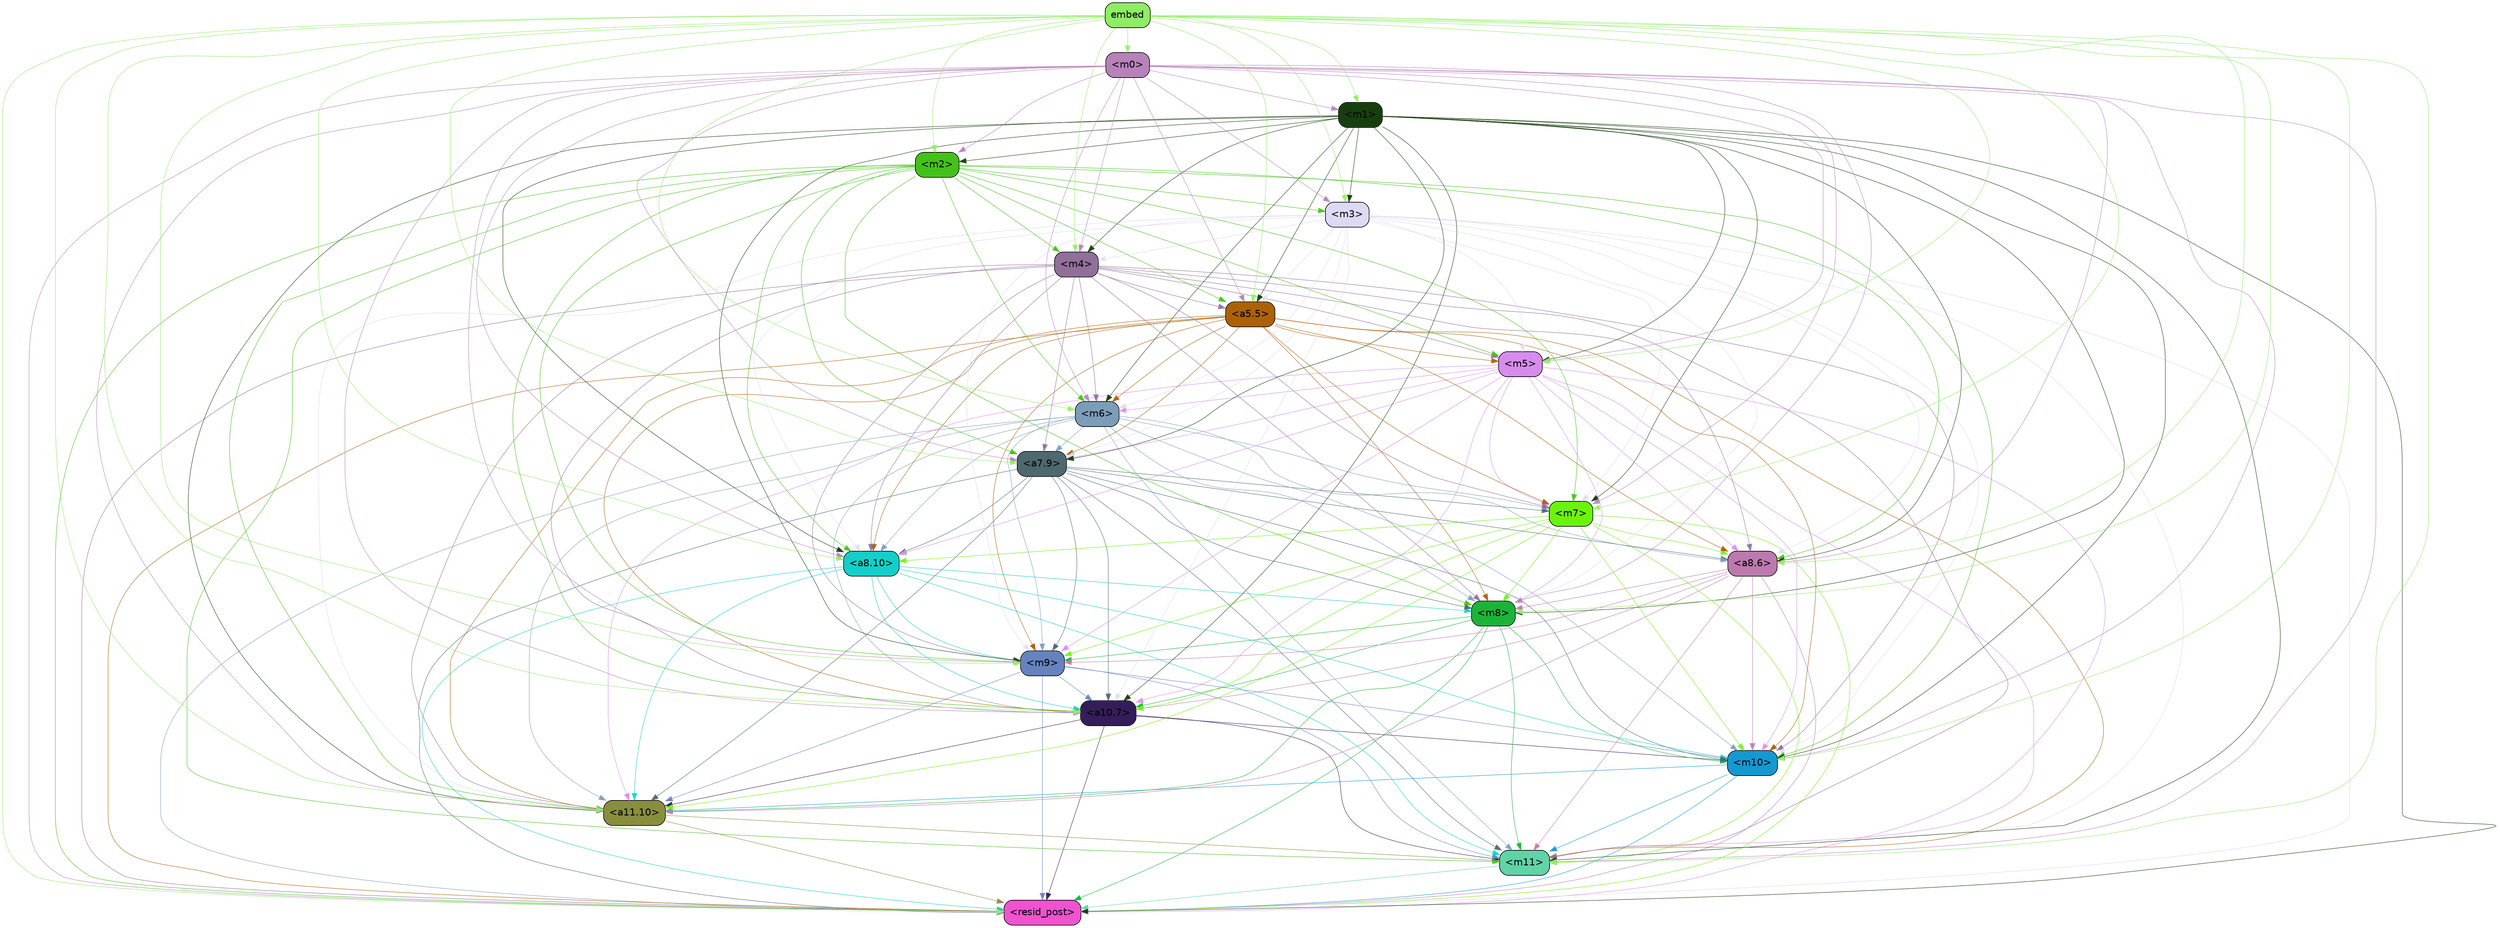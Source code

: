 strict digraph "" {
	graph [bgcolor=transparent,
		layout=dot,
		overlap=false,
		splines=true
	];
	"<m11>"	[color=black,
		fillcolor="#61d3a7",
		fontname=Helvetica,
		shape=box,
		style="filled, rounded"];
	"<resid_post>"	[color=black,
		fillcolor="#f152ce",
		fontname=Helvetica,
		shape=box,
		style="filled, rounded"];
	"<m11>" -> "<resid_post>"	[color="#61d3a7",
		penwidth=0.6];
	"<a11.10>"	[color=black,
		fillcolor="#888e3e",
		fontname=Helvetica,
		shape=box,
		style="filled, rounded"];
	"<a11.10>" -> "<m11>"	[color="#888e3e",
		penwidth=0.6];
	"<a11.10>" -> "<resid_post>"	[color="#888e3e",
		penwidth=0.6];
	"<m10>"	[color=black,
		fillcolor="#1498d2",
		fontname=Helvetica,
		shape=box,
		style="filled, rounded"];
	"<m10>" -> "<m11>"	[color="#1498d2",
		penwidth=0.6];
	"<m10>" -> "<resid_post>"	[color="#1498d2",
		penwidth=0.6];
	"<m10>" -> "<a11.10>"	[color="#1498d2",
		penwidth=0.6];
	"<a10.7>"	[color=black,
		fillcolor="#341d58",
		fontname=Helvetica,
		shape=box,
		style="filled, rounded"];
	"<a10.7>" -> "<m11>"	[color="#341d58",
		penwidth=0.6];
	"<a10.7>" -> "<resid_post>"	[color="#341d58",
		penwidth=0.6];
	"<a10.7>" -> "<a11.10>"	[color="#341d58",
		penwidth=0.6];
	"<a10.7>" -> "<m10>"	[color="#341d58",
		penwidth=0.6];
	"<m9>"	[color=black,
		fillcolor="#6683bf",
		fontname=Helvetica,
		shape=box,
		style="filled, rounded"];
	"<m9>" -> "<m11>"	[color="#6683bf",
		penwidth=0.6];
	"<m9>" -> "<resid_post>"	[color="#6683bf",
		penwidth=0.6];
	"<m9>" -> "<a11.10>"	[color="#6683bf",
		penwidth=0.6];
	"<m9>" -> "<m10>"	[color="#6683bf",
		penwidth=0.6];
	"<m9>" -> "<a10.7>"	[color="#6683bf",
		penwidth=0.6];
	"<m8>"	[color=black,
		fillcolor="#1bb438",
		fontname=Helvetica,
		shape=box,
		style="filled, rounded"];
	"<m8>" -> "<m11>"	[color="#1bb438",
		penwidth=0.6];
	"<m8>" -> "<resid_post>"	[color="#1bb438",
		penwidth=0.6];
	"<m8>" -> "<a11.10>"	[color="#1bb438",
		penwidth=0.6];
	"<m8>" -> "<m10>"	[color="#1bb438",
		penwidth=0.6];
	"<m8>" -> "<a10.7>"	[color="#1bb438",
		penwidth=0.6];
	"<m8>" -> "<m9>"	[color="#1bb438",
		penwidth=0.6];
	"<a8.10>"	[color=black,
		fillcolor="#12cfca",
		fontname=Helvetica,
		shape=box,
		style="filled, rounded"];
	"<a8.10>" -> "<m11>"	[color="#12cfca",
		penwidth=0.6];
	"<a8.10>" -> "<resid_post>"	[color="#12cfca",
		penwidth=0.6];
	"<a8.10>" -> "<a11.10>"	[color="#12cfca",
		penwidth=0.6];
	"<a8.10>" -> "<m10>"	[color="#12cfca",
		penwidth=0.6];
	"<a8.10>" -> "<a10.7>"	[color="#12cfca",
		penwidth=0.6];
	"<a8.10>" -> "<m9>"	[color="#12cfca",
		penwidth=0.6];
	"<a8.10>" -> "<m8>"	[color="#12cfca",
		penwidth=0.6];
	"<a8.6>"	[color=black,
		fillcolor="#bc79ad",
		fontname=Helvetica,
		shape=box,
		style="filled, rounded"];
	"<a8.6>" -> "<m11>"	[color="#bc79ad",
		penwidth=0.6];
	"<a8.6>" -> "<resid_post>"	[color="#bc79ad",
		penwidth=0.6];
	"<a8.6>" -> "<a11.10>"	[color="#bc79ad",
		penwidth=0.6];
	"<a8.6>" -> "<m10>"	[color="#bc79ad",
		penwidth=0.6];
	"<a8.6>" -> "<a10.7>"	[color="#bc79ad",
		penwidth=0.6];
	"<a8.6>" -> "<m9>"	[color="#bc79ad",
		penwidth=0.6];
	"<a8.6>" -> "<m8>"	[color="#bc79ad",
		penwidth=0.6];
	"<m7>"	[color=black,
		fillcolor="#6bf40b",
		fontname=Helvetica,
		shape=box,
		style="filled, rounded"];
	"<m7>" -> "<m11>"	[color="#6bf40b",
		penwidth=0.6];
	"<m7>" -> "<resid_post>"	[color="#6bf40b",
		penwidth=0.6];
	"<m7>" -> "<a11.10>"	[color="#6bf40b",
		penwidth=0.6];
	"<m7>" -> "<m10>"	[color="#6bf40b",
		penwidth=0.6];
	"<m7>" -> "<a10.7>"	[color="#6bf40b",
		penwidth=0.6];
	"<m7>" -> "<m9>"	[color="#6bf40b",
		penwidth=0.6];
	"<m7>" -> "<m8>"	[color="#6bf40b",
		penwidth=0.6];
	"<m7>" -> "<a8.10>"	[color="#6bf40b",
		penwidth=0.6];
	"<m7>" -> "<a8.6>"	[color="#6bf40b",
		penwidth=0.6];
	"<a7.9>"	[color=black,
		fillcolor="#4d686e",
		fontname=Helvetica,
		shape=box,
		style="filled, rounded"];
	"<a7.9>" -> "<m11>"	[color="#4d686e",
		penwidth=0.6];
	"<a7.9>" -> "<resid_post>"	[color="#4d686e",
		penwidth=0.6];
	"<a7.9>" -> "<a11.10>"	[color="#4d686e",
		penwidth=0.6];
	"<a7.9>" -> "<m10>"	[color="#4d686e",
		penwidth=0.6];
	"<a7.9>" -> "<a10.7>"	[color="#4d686e",
		penwidth=0.6];
	"<a7.9>" -> "<m9>"	[color="#4d686e",
		penwidth=0.6];
	"<a7.9>" -> "<m8>"	[color="#4d686e",
		penwidth=0.6];
	"<a7.9>" -> "<a8.10>"	[color="#4d686e",
		penwidth=0.6];
	"<a7.9>" -> "<a8.6>"	[color="#4d686e",
		penwidth=0.6];
	"<a7.9>" -> "<m7>"	[color="#4d686e",
		penwidth=0.6];
	"<m6>"	[color=black,
		fillcolor="#7c9db9",
		fontname=Helvetica,
		shape=box,
		style="filled, rounded"];
	"<m6>" -> "<m11>"	[color="#7c9db9",
		penwidth=0.6];
	"<m6>" -> "<resid_post>"	[color="#7c9db9",
		penwidth=0.6];
	"<m6>" -> "<a11.10>"	[color="#7c9db9",
		penwidth=0.6];
	"<m6>" -> "<m10>"	[color="#7c9db9",
		penwidth=0.6];
	"<m6>" -> "<a10.7>"	[color="#7c9db9",
		penwidth=0.6];
	"<m6>" -> "<m9>"	[color="#7c9db9",
		penwidth=0.6];
	"<m6>" -> "<m8>"	[color="#7c9db9",
		penwidth=0.6];
	"<m6>" -> "<a8.10>"	[color="#7c9db9",
		penwidth=0.6];
	"<m6>" -> "<a8.6>"	[color="#7c9db9",
		penwidth=0.6];
	"<m6>" -> "<m7>"	[color="#7c9db9",
		penwidth=0.6];
	"<m6>" -> "<a7.9>"	[color="#7c9db9",
		penwidth=0.6];
	"<m5>"	[color=black,
		fillcolor="#d68ced",
		fontname=Helvetica,
		shape=box,
		style="filled, rounded"];
	"<m5>" -> "<m11>"	[color="#d68ced",
		penwidth=0.6];
	"<m5>" -> "<resid_post>"	[color="#d68ced",
		penwidth=0.6];
	"<m5>" -> "<a11.10>"	[color="#d68ced",
		penwidth=0.6];
	"<m5>" -> "<m10>"	[color="#d68ced",
		penwidth=0.6];
	"<m5>" -> "<a10.7>"	[color="#d68ced",
		penwidth=0.6];
	"<m5>" -> "<m9>"	[color="#d68ced",
		penwidth=0.6];
	"<m5>" -> "<m8>"	[color="#d68ced",
		penwidth=0.6];
	"<m5>" -> "<a8.10>"	[color="#d68ced",
		penwidth=0.6];
	"<m5>" -> "<a8.6>"	[color="#d68ced",
		penwidth=0.6];
	"<m5>" -> "<m7>"	[color="#d68ced",
		penwidth=0.6];
	"<m5>" -> "<a7.9>"	[color="#d68ced",
		penwidth=0.6];
	"<m5>" -> "<m6>"	[color="#d68ced",
		penwidth=0.6];
	"<a5.5>"	[color=black,
		fillcolor="#ac6105",
		fontname=Helvetica,
		shape=box,
		style="filled, rounded"];
	"<a5.5>" -> "<m11>"	[color="#ac6105",
		penwidth=0.6];
	"<a5.5>" -> "<resid_post>"	[color="#ac6105",
		penwidth=0.6];
	"<a5.5>" -> "<a11.10>"	[color="#ac6105",
		penwidth=0.6];
	"<a5.5>" -> "<m10>"	[color="#ac6105",
		penwidth=0.6];
	"<a5.5>" -> "<a10.7>"	[color="#ac6105",
		penwidth=0.6];
	"<a5.5>" -> "<m9>"	[color="#ac6105",
		penwidth=0.6];
	"<a5.5>" -> "<m8>"	[color="#ac6105",
		penwidth=0.6];
	"<a5.5>" -> "<a8.10>"	[color="#ac6105",
		penwidth=0.6];
	"<a5.5>" -> "<a8.6>"	[color="#ac6105",
		penwidth=0.6];
	"<a5.5>" -> "<m7>"	[color="#ac6105",
		penwidth=0.6];
	"<a5.5>" -> "<a7.9>"	[color="#ac6105",
		penwidth=0.6];
	"<a5.5>" -> "<m6>"	[color="#ac6105",
		penwidth=0.6];
	"<a5.5>" -> "<m5>"	[color="#ac6105",
		penwidth=0.6];
	"<m4>"	[color=black,
		fillcolor="#916f9a",
		fontname=Helvetica,
		shape=box,
		style="filled, rounded"];
	"<m4>" -> "<m11>"	[color="#916f9a",
		penwidth=0.6];
	"<m4>" -> "<resid_post>"	[color="#916f9a",
		penwidth=0.6];
	"<m4>" -> "<a11.10>"	[color="#916f9a",
		penwidth=0.6];
	"<m4>" -> "<m10>"	[color="#916f9a",
		penwidth=0.6];
	"<m4>" -> "<a10.7>"	[color="#916f9a",
		penwidth=0.6];
	"<m4>" -> "<m9>"	[color="#916f9a",
		penwidth=0.6];
	"<m4>" -> "<m8>"	[color="#916f9a",
		penwidth=0.6];
	"<m4>" -> "<a8.10>"	[color="#916f9a",
		penwidth=0.6];
	"<m4>" -> "<a8.6>"	[color="#916f9a",
		penwidth=0.6];
	"<m4>" -> "<m7>"	[color="#916f9a",
		penwidth=0.6];
	"<m4>" -> "<a7.9>"	[color="#916f9a",
		penwidth=0.6];
	"<m4>" -> "<m6>"	[color="#916f9a",
		penwidth=0.6];
	"<m4>" -> "<m5>"	[color="#916f9a",
		penwidth=0.6];
	"<m4>" -> "<a5.5>"	[color="#916f9a",
		penwidth=0.6];
	"<m3>"	[color=black,
		fillcolor="#ddd9f2",
		fontname=Helvetica,
		shape=box,
		style="filled, rounded"];
	"<m3>" -> "<m11>"	[color="#ddd9f2",
		penwidth=0.6];
	"<m3>" -> "<resid_post>"	[color="#ddd9f2",
		penwidth=0.6];
	"<m3>" -> "<a11.10>"	[color="#ddd9f2",
		penwidth=0.6];
	"<m3>" -> "<m10>"	[color="#ddd9f2",
		penwidth=0.6];
	"<m3>" -> "<a10.7>"	[color="#ddd9f2",
		penwidth=0.6];
	"<m3>" -> "<m9>"	[color="#ddd9f2",
		penwidth=0.6];
	"<m3>" -> "<m8>"	[color="#ddd9f2",
		penwidth=0.6];
	"<m3>" -> "<a8.10>"	[color="#ddd9f2",
		penwidth=0.6];
	"<m3>" -> "<a8.6>"	[color="#ddd9f2",
		penwidth=0.6];
	"<m3>" -> "<m7>"	[color="#ddd9f2",
		penwidth=0.6];
	"<m3>" -> "<a7.9>"	[color="#ddd9f2",
		penwidth=0.6];
	"<m3>" -> "<m6>"	[color="#ddd9f2",
		penwidth=0.6];
	"<m3>" -> "<m5>"	[color="#ddd9f2",
		penwidth=0.6];
	"<m3>" -> "<a5.5>"	[color="#ddd9f2",
		penwidth=0.6];
	"<m3>" -> "<m4>"	[color="#ddd9f2",
		penwidth=0.6];
	"<m2>"	[color=black,
		fillcolor="#44c118",
		fontname=Helvetica,
		shape=box,
		style="filled, rounded"];
	"<m2>" -> "<m11>"	[color="#44c118",
		penwidth=0.6];
	"<m2>" -> "<resid_post>"	[color="#44c118",
		penwidth=0.6];
	"<m2>" -> "<a11.10>"	[color="#44c118",
		penwidth=0.6];
	"<m2>" -> "<m10>"	[color="#44c118",
		penwidth=0.6];
	"<m2>" -> "<a10.7>"	[color="#44c118",
		penwidth=0.6];
	"<m2>" -> "<m9>"	[color="#44c118",
		penwidth=0.6];
	"<m2>" -> "<m8>"	[color="#44c118",
		penwidth=0.6];
	"<m2>" -> "<a8.10>"	[color="#44c118",
		penwidth=0.6];
	"<m2>" -> "<a8.6>"	[color="#44c118",
		penwidth=0.6];
	"<m2>" -> "<m7>"	[color="#44c118",
		penwidth=0.6];
	"<m2>" -> "<a7.9>"	[color="#44c118",
		penwidth=0.6];
	"<m2>" -> "<m6>"	[color="#44c118",
		penwidth=0.6];
	"<m2>" -> "<m5>"	[color="#44c118",
		penwidth=0.6];
	"<m2>" -> "<a5.5>"	[color="#44c118",
		penwidth=0.6];
	"<m2>" -> "<m4>"	[color="#44c118",
		penwidth=0.6];
	"<m2>" -> "<m3>"	[color="#44c118",
		penwidth=0.6];
	"<m1>"	[color=black,
		fillcolor="#173e0d",
		fontname=Helvetica,
		shape=box,
		style="filled, rounded"];
	"<m1>" -> "<m11>"	[color="#173e0d",
		penwidth=0.6];
	"<m1>" -> "<resid_post>"	[color="#173e0d",
		penwidth=0.6];
	"<m1>" -> "<a11.10>"	[color="#173e0d",
		penwidth=0.6];
	"<m1>" -> "<m10>"	[color="#173e0d",
		penwidth=0.6];
	"<m1>" -> "<a10.7>"	[color="#173e0d",
		penwidth=0.6];
	"<m1>" -> "<m9>"	[color="#173e0d",
		penwidth=0.6];
	"<m1>" -> "<m8>"	[color="#173e0d",
		penwidth=0.6];
	"<m1>" -> "<a8.10>"	[color="#173e0d",
		penwidth=0.6];
	"<m1>" -> "<a8.6>"	[color="#173e0d",
		penwidth=0.6];
	"<m1>" -> "<m7>"	[color="#173e0d",
		penwidth=0.6];
	"<m1>" -> "<a7.9>"	[color="#173e0d",
		penwidth=0.6];
	"<m1>" -> "<m6>"	[color="#173e0d",
		penwidth=0.6];
	"<m1>" -> "<m5>"	[color="#173e0d",
		penwidth=0.6];
	"<m1>" -> "<a5.5>"	[color="#173e0d",
		penwidth=0.6];
	"<m1>" -> "<m4>"	[color="#173e0d",
		penwidth=0.6];
	"<m1>" -> "<m3>"	[color="#173e0d",
		penwidth=0.6];
	"<m1>" -> "<m2>"	[color="#173e0d",
		penwidth=0.6];
	"<m0>"	[color=black,
		fillcolor="#b781ba",
		fontname=Helvetica,
		shape=box,
		style="filled, rounded"];
	"<m0>" -> "<m11>"	[color="#b781ba",
		penwidth=0.6];
	"<m0>" -> "<resid_post>"	[color="#b781ba",
		penwidth=0.6];
	"<m0>" -> "<a11.10>"	[color="#b781ba",
		penwidth=0.6];
	"<m0>" -> "<m10>"	[color="#b781ba",
		penwidth=0.6];
	"<m0>" -> "<a10.7>"	[color="#b781ba",
		penwidth=0.6];
	"<m0>" -> "<m9>"	[color="#b781ba",
		penwidth=0.6];
	"<m0>" -> "<m8>"	[color="#b781ba",
		penwidth=0.6];
	"<m0>" -> "<a8.10>"	[color="#b781ba",
		penwidth=0.6];
	"<m0>" -> "<a8.6>"	[color="#b781ba",
		penwidth=0.6];
	"<m0>" -> "<m7>"	[color="#b781ba",
		penwidth=0.6];
	"<m0>" -> "<a7.9>"	[color="#b781ba",
		penwidth=0.6];
	"<m0>" -> "<m6>"	[color="#b781ba",
		penwidth=0.6];
	"<m0>" -> "<m5>"	[color="#b781ba",
		penwidth=0.6];
	"<m0>" -> "<a5.5>"	[color="#b781ba",
		penwidth=0.6];
	"<m0>" -> "<m4>"	[color="#b781ba",
		penwidth=0.6];
	"<m0>" -> "<m3>"	[color="#b781ba",
		penwidth=0.6];
	"<m0>" -> "<m2>"	[color="#b781ba",
		penwidth=0.6];
	"<m0>" -> "<m1>"	[color="#b781ba",
		penwidth=0.6];
	embed	[color=black,
		fillcolor="#8eed62",
		fontname=Helvetica,
		shape=box,
		style="filled, rounded"];
	embed -> "<m11>"	[color="#8eed62",
		penwidth=0.6];
	embed -> "<resid_post>"	[color="#8eed62",
		penwidth=0.6];
	embed -> "<a11.10>"	[color="#8eed62",
		penwidth=0.6];
	embed -> "<m10>"	[color="#8eed62",
		penwidth=0.6];
	embed -> "<a10.7>"	[color="#8eed62",
		penwidth=0.6];
	embed -> "<m9>"	[color="#8eed62",
		penwidth=0.6];
	embed -> "<m8>"	[color="#8eed62",
		penwidth=0.6];
	embed -> "<a8.10>"	[color="#8eed62",
		penwidth=0.6];
	embed -> "<a8.6>"	[color="#8eed62",
		penwidth=0.6];
	embed -> "<m7>"	[color="#8eed62",
		penwidth=0.6];
	embed -> "<a7.9>"	[color="#8eed62",
		penwidth=0.6];
	embed -> "<m6>"	[color="#8eed62",
		penwidth=0.6];
	embed -> "<m5>"	[color="#8eed62",
		penwidth=0.6];
	embed -> "<a5.5>"	[color="#8eed62",
		penwidth=0.6];
	embed -> "<m4>"	[color="#8eed62",
		penwidth=0.6];
	embed -> "<m3>"	[color="#8eed62",
		penwidth=0.6];
	embed -> "<m2>"	[color="#8eed62",
		penwidth=0.6];
	embed -> "<m1>"	[color="#8eed62",
		penwidth=0.6];
	embed -> "<m0>"	[color="#8eed62",
		penwidth=0.6];
}

